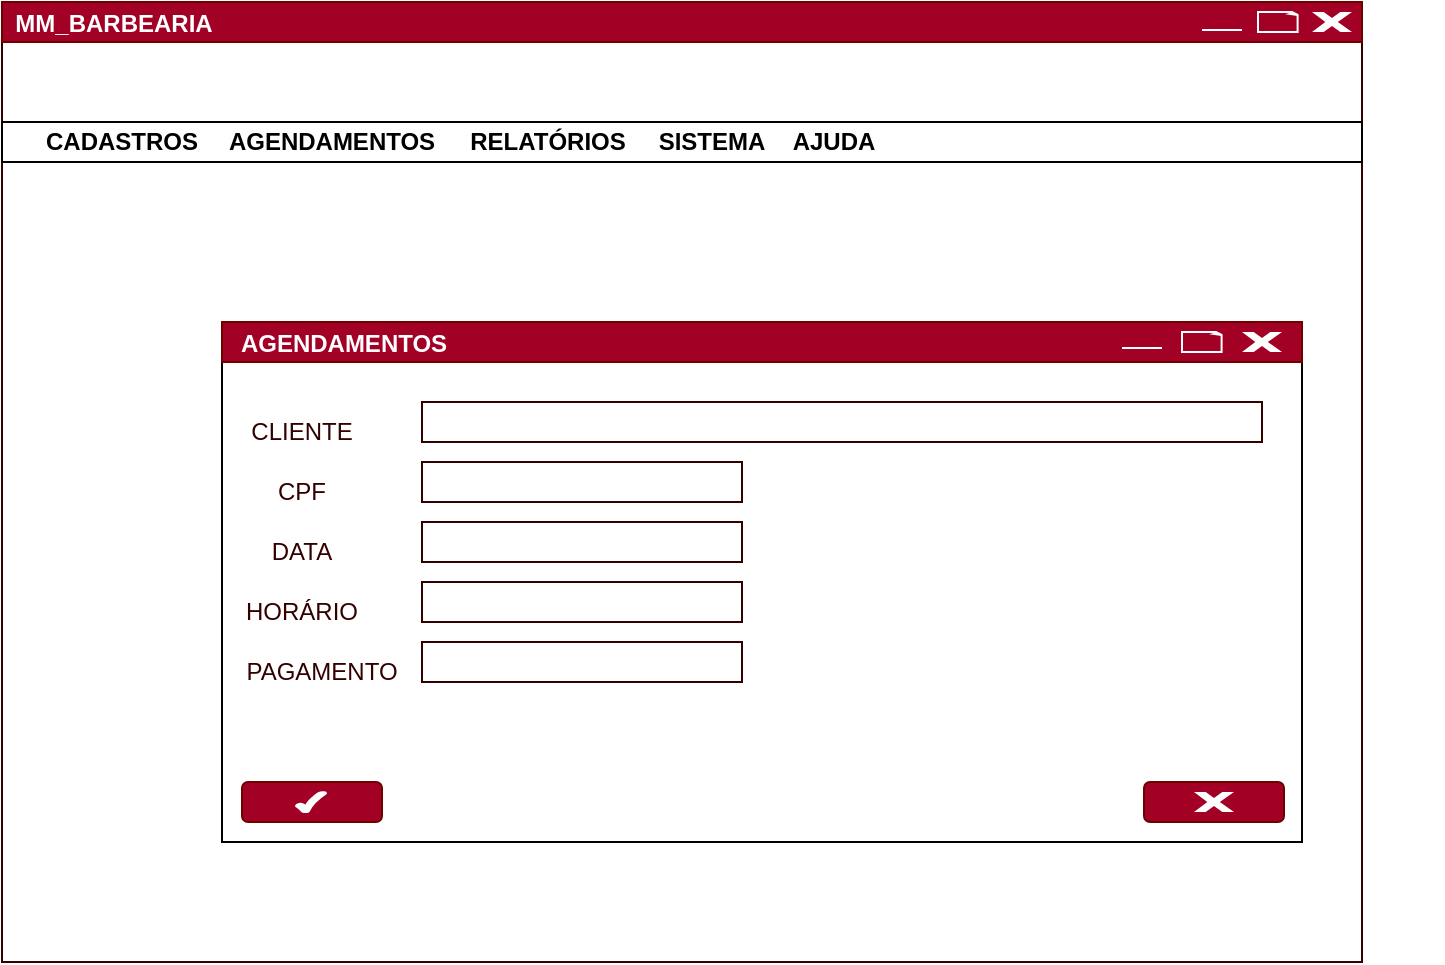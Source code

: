 <mxfile version="17.1.3" type="github">
  <diagram id="s3T_olm6coUrWhZSsFWz" name="Page-1">
    <mxGraphModel dx="848" dy="620" grid="1" gridSize="10" guides="1" tooltips="1" connect="1" arrows="1" fold="1" page="1" pageScale="1" pageWidth="827" pageHeight="1169" math="0" shadow="0">
      <root>
        <mxCell id="0" />
        <mxCell id="1" parent="0" />
        <mxCell id="sj1FuvsAlHmYrhTBf-q_-3" value="" style="rounded=0;whiteSpace=wrap;html=1;strokeColor=#330000;" parent="1" vertex="1">
          <mxGeometry x="80" y="40" width="680" height="480" as="geometry" />
        </mxCell>
        <mxCell id="sj1FuvsAlHmYrhTBf-q_-4" value="" style="rounded=0;whiteSpace=wrap;html=1;fillColor=#a20025;strokeColor=#6F0000;fontColor=#ffffff;" parent="1" vertex="1">
          <mxGeometry x="80" y="40" width="680" height="20" as="geometry" />
        </mxCell>
        <mxCell id="sj1FuvsAlHmYrhTBf-q_-5" value="" style="rounded=0;whiteSpace=wrap;html=1;" parent="1" vertex="1">
          <mxGeometry x="80" y="100" width="680" height="20" as="geometry" />
        </mxCell>
        <mxCell id="sj1FuvsAlHmYrhTBf-q_-6" value="&lt;b&gt;CADASTROS&lt;/b&gt;" style="text;html=1;strokeColor=none;fillColor=none;align=center;verticalAlign=middle;whiteSpace=wrap;rounded=0;glass=0;" parent="1" vertex="1">
          <mxGeometry x="110" y="100" width="60" height="20" as="geometry" />
        </mxCell>
        <mxCell id="sj1FuvsAlHmYrhTBf-q_-7" value="&lt;b&gt;AGENDAMENTOS&lt;/b&gt;" style="text;html=1;strokeColor=none;fillColor=none;align=center;verticalAlign=middle;whiteSpace=wrap;rounded=0;" parent="1" vertex="1">
          <mxGeometry x="215" y="100" width="60" height="20" as="geometry" />
        </mxCell>
        <mxCell id="sj1FuvsAlHmYrhTBf-q_-9" value="&lt;b&gt;RELATÓRIOS&lt;/b&gt;" style="text;html=1;strokeColor=none;fillColor=none;align=center;verticalAlign=middle;whiteSpace=wrap;rounded=0;glass=0;" parent="1" vertex="1">
          <mxGeometry x="323" y="100" width="60" height="20" as="geometry" />
        </mxCell>
        <mxCell id="sj1FuvsAlHmYrhTBf-q_-10" value="&lt;b&gt;SISTEMA&lt;/b&gt;" style="text;html=1;strokeColor=none;fillColor=none;align=center;verticalAlign=middle;whiteSpace=wrap;rounded=0;glass=0;" parent="1" vertex="1">
          <mxGeometry x="405" y="100" width="60" height="20" as="geometry" />
        </mxCell>
        <mxCell id="sj1FuvsAlHmYrhTBf-q_-11" value="" style="rounded=0;whiteSpace=wrap;html=1;glass=0;strokeColor=default;fillColor=none;" parent="1" vertex="1">
          <mxGeometry x="190" y="200" width="540" height="260" as="geometry" />
        </mxCell>
        <mxCell id="sj1FuvsAlHmYrhTBf-q_-16" value="" style="verticalLabelPosition=bottom;verticalAlign=top;html=1;shape=mxgraph.basic.x;glass=0;strokeColor=none;" parent="1" vertex="1">
          <mxGeometry x="735" y="45" width="20" height="10" as="geometry" />
        </mxCell>
        <mxCell id="sj1FuvsAlHmYrhTBf-q_-18" value="" style="whiteSpace=wrap;html=1;shape=mxgraph.basic.document;glass=0;fillColor=none;strokeColor=#FFFFFF;" parent="1" vertex="1">
          <mxGeometry x="708" y="45" width="20" height="10" as="geometry" />
        </mxCell>
        <mxCell id="sj1FuvsAlHmYrhTBf-q_-20" value="" style="line;strokeWidth=1;rotatable=0;dashed=0;labelPosition=right;align=left;verticalAlign=middle;spacingTop=0;spacingLeft=6;points=[];portConstraint=eastwest;glass=0;fillColor=none;strokeColor=#FFFFFF;" parent="1" vertex="1">
          <mxGeometry x="680" y="49" width="20" height="10" as="geometry" />
        </mxCell>
        <mxCell id="sj1FuvsAlHmYrhTBf-q_-21" value="" style="rounded=0;whiteSpace=wrap;html=1;fillColor=#a20025;strokeColor=#6F0000;fontColor=#ffffff;" parent="1" vertex="1">
          <mxGeometry x="190" y="200" width="540" height="20" as="geometry" />
        </mxCell>
        <mxCell id="sj1FuvsAlHmYrhTBf-q_-22" value="" style="line;strokeWidth=1;rotatable=0;dashed=0;labelPosition=right;align=left;verticalAlign=middle;spacingTop=0;spacingLeft=6;points=[];portConstraint=eastwest;glass=0;fillColor=none;strokeColor=#FFFFFF;" parent="1" vertex="1">
          <mxGeometry x="780" y="49" width="20" height="10" as="geometry" />
        </mxCell>
        <mxCell id="sj1FuvsAlHmYrhTBf-q_-27" value="" style="verticalLabelPosition=bottom;verticalAlign=top;html=1;shape=mxgraph.basic.x;glass=0;strokeColor=none;" parent="1" vertex="1">
          <mxGeometry x="700" y="205" width="20" height="10" as="geometry" />
        </mxCell>
        <mxCell id="sj1FuvsAlHmYrhTBf-q_-28" value="" style="whiteSpace=wrap;html=1;shape=mxgraph.basic.document;glass=0;fillColor=none;strokeColor=#FFFFFF;" parent="1" vertex="1">
          <mxGeometry x="670" y="205" width="20" height="10" as="geometry" />
        </mxCell>
        <mxCell id="sj1FuvsAlHmYrhTBf-q_-30" value="" style="line;strokeWidth=1;rotatable=0;dashed=0;labelPosition=right;align=left;verticalAlign=middle;spacingTop=0;spacingLeft=6;points=[];portConstraint=eastwest;glass=0;fillColor=none;strokeColor=#FFFFFF;" parent="1" vertex="1">
          <mxGeometry x="640" y="208" width="20" height="10" as="geometry" />
        </mxCell>
        <mxCell id="sj1FuvsAlHmYrhTBf-q_-32" value="&lt;b&gt;&lt;font color=&quot;#fcfeff&quot;&gt;MM_BARBEARIA&lt;/font&gt;&lt;/b&gt;" style="text;html=1;strokeColor=none;fillColor=none;align=center;verticalAlign=middle;whiteSpace=wrap;rounded=0;glass=0;" parent="1" vertex="1">
          <mxGeometry x="106" y="46" width="60" height="10" as="geometry" />
        </mxCell>
        <mxCell id="sj1FuvsAlHmYrhTBf-q_-33" value="&lt;b&gt;&lt;font color=&quot;#fcfeff&quot;&gt;AGENDAMENTOS&lt;/font&gt;&lt;/b&gt;" style="text;html=1;strokeColor=none;fillColor=none;align=center;verticalAlign=middle;whiteSpace=wrap;rounded=0;glass=0;" parent="1" vertex="1">
          <mxGeometry x="221" y="206" width="60" height="10" as="geometry" />
        </mxCell>
        <mxCell id="sj1FuvsAlHmYrhTBf-q_-34" value="&lt;font color=&quot;#330000&quot;&gt;CLIENTE&lt;/font&gt;" style="text;html=1;strokeColor=none;fillColor=none;align=center;verticalAlign=middle;whiteSpace=wrap;rounded=0;glass=0;fontColor=#FCFEFF;" parent="1" vertex="1">
          <mxGeometry x="200" y="240" width="60" height="30" as="geometry" />
        </mxCell>
        <mxCell id="sj1FuvsAlHmYrhTBf-q_-35" value="&lt;font color=&quot;#330000&quot;&gt;CPF&lt;/font&gt;" style="text;html=1;strokeColor=none;fillColor=none;align=center;verticalAlign=middle;whiteSpace=wrap;rounded=0;glass=0;fontColor=#FCFEFF;" parent="1" vertex="1">
          <mxGeometry x="200" y="270" width="60" height="30" as="geometry" />
        </mxCell>
        <mxCell id="sj1FuvsAlHmYrhTBf-q_-36" value="&lt;font color=&quot;#330000&quot;&gt;DATA&lt;/font&gt;" style="text;html=1;strokeColor=none;fillColor=none;align=center;verticalAlign=middle;whiteSpace=wrap;rounded=0;glass=0;fontColor=#FCFEFF;" parent="1" vertex="1">
          <mxGeometry x="200" y="300" width="60" height="30" as="geometry" />
        </mxCell>
        <mxCell id="sj1FuvsAlHmYrhTBf-q_-37" value="&lt;font color=&quot;#330000&quot;&gt;HORÁRIO&lt;/font&gt;" style="text;html=1;strokeColor=none;fillColor=none;align=center;verticalAlign=middle;whiteSpace=wrap;rounded=0;glass=0;fontColor=#FCFEFF;" parent="1" vertex="1">
          <mxGeometry x="200" y="330" width="60" height="30" as="geometry" />
        </mxCell>
        <mxCell id="sj1FuvsAlHmYrhTBf-q_-38" value="&lt;font color=&quot;#330000&quot;&gt;PAGAMENTO&lt;/font&gt;" style="text;html=1;strokeColor=none;fillColor=none;align=center;verticalAlign=middle;whiteSpace=wrap;rounded=0;glass=0;fontColor=#FCFEFF;" parent="1" vertex="1">
          <mxGeometry x="210" y="360" width="60" height="30" as="geometry" />
        </mxCell>
        <mxCell id="sj1FuvsAlHmYrhTBf-q_-39" value="" style="rounded=0;whiteSpace=wrap;html=1;glass=0;fontColor=#330000;strokeColor=#330000;fillColor=none;" parent="1" vertex="1">
          <mxGeometry x="290" y="240" width="420" height="20" as="geometry" />
        </mxCell>
        <mxCell id="sj1FuvsAlHmYrhTBf-q_-42" value="" style="rounded=0;whiteSpace=wrap;html=1;glass=0;fontColor=#330000;strokeColor=#330000;fillColor=none;" parent="1" vertex="1">
          <mxGeometry x="290" y="270" width="160" height="20" as="geometry" />
        </mxCell>
        <mxCell id="sj1FuvsAlHmYrhTBf-q_-43" value="" style="rounded=0;whiteSpace=wrap;html=1;glass=0;fontColor=#330000;strokeColor=#330000;fillColor=none;" parent="1" vertex="1">
          <mxGeometry x="290" y="300" width="160" height="20" as="geometry" />
        </mxCell>
        <mxCell id="sj1FuvsAlHmYrhTBf-q_-44" value="" style="rounded=0;whiteSpace=wrap;html=1;glass=0;fontColor=#330000;strokeColor=#330000;fillColor=none;" parent="1" vertex="1">
          <mxGeometry x="290" y="330" width="160" height="20" as="geometry" />
        </mxCell>
        <mxCell id="sj1FuvsAlHmYrhTBf-q_-45" value="" style="rounded=0;whiteSpace=wrap;html=1;glass=0;fontColor=#330000;strokeColor=#330000;fillColor=none;" parent="1" vertex="1">
          <mxGeometry x="290" y="360" width="160" height="20" as="geometry" />
        </mxCell>
        <mxCell id="09B_ZqSjztqHLQO_VRk8-1" value="" style="rounded=1;whiteSpace=wrap;html=1;glass=0;fontColor=#ffffff;strokeColor=#6F0000;fillColor=#a20025;" parent="1" vertex="1">
          <mxGeometry x="200" y="430" width="70" height="20" as="geometry" />
        </mxCell>
        <mxCell id="09B_ZqSjztqHLQO_VRk8-2" value="" style="rounded=1;whiteSpace=wrap;html=1;glass=0;fontColor=#ffffff;strokeColor=#6F0000;fillColor=#a20025;" parent="1" vertex="1">
          <mxGeometry x="651" y="430" width="70" height="20" as="geometry" />
        </mxCell>
        <mxCell id="09B_ZqSjztqHLQO_VRk8-3" value="" style="verticalLabelPosition=bottom;verticalAlign=top;html=1;shape=mxgraph.basic.x;glass=0;strokeColor=none;" parent="1" vertex="1">
          <mxGeometry x="676" y="435" width="20" height="10" as="geometry" />
        </mxCell>
        <mxCell id="09B_ZqSjztqHLQO_VRk8-4" value="" style="verticalLabelPosition=bottom;verticalAlign=top;html=1;shape=mxgraph.basic.tick;glass=0;strokeColor=#FCFEFF;" parent="1" vertex="1">
          <mxGeometry x="227" y="435" width="15" height="10" as="geometry" />
        </mxCell>
        <mxCell id="13wPVvm4dfQ68heIb8LZ-1" value="&lt;b&gt;AJUDA&lt;/b&gt;" style="text;html=1;strokeColor=none;fillColor=none;align=center;verticalAlign=middle;whiteSpace=wrap;rounded=0;glass=0;" vertex="1" parent="1">
          <mxGeometry x="466" y="100" width="60" height="20" as="geometry" />
        </mxCell>
      </root>
    </mxGraphModel>
  </diagram>
</mxfile>
